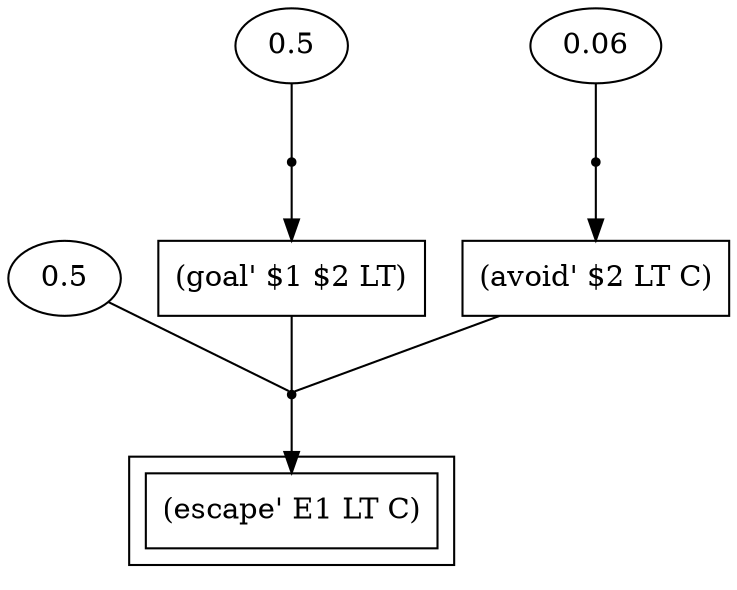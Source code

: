 digraph proof {
 graph [rankdir="TB"]
  e0 [label="0.5"];
  e1 [label="0.5"];
  e2 [label="0.06"];
  i0 [shape=box label="(goal' $1 $2 LT)"];
  i1 [shape=box label="(avoid' $2 LT C)"];
  r0 [shape=point];
  r0 -> o0
  i0 -> r0 [arrowhead=none]
  i1 -> r0 [arrowhead=none]
  e0 -> r0 [arrowhead=none]
  r1 [shape=point];
  r1 -> i0
  e1 -> r1 [arrowhead=none]
  r2 [shape=point];
  r2 -> i1
  e2 -> r2 [arrowhead=none]
 subgraph cluster {  o0 [shape=box label="(escape' E1 LT C)"];
 }
}


